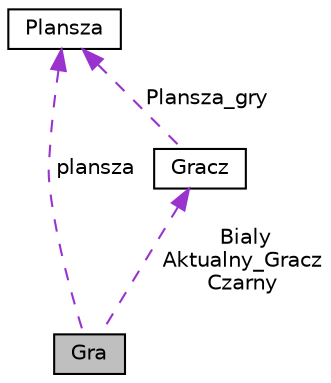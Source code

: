 digraph "Gra"
{
  edge [fontname="Helvetica",fontsize="10",labelfontname="Helvetica",labelfontsize="10"];
  node [fontname="Helvetica",fontsize="10",shape=record];
  Node1 [label="Gra",height=0.2,width=0.4,color="black", fillcolor="grey75", style="filled" fontcolor="black"];
  Node2 -> Node1 [dir="back",color="darkorchid3",fontsize="10",style="dashed",label=" Bialy\nAktualny_Gracz\nCzarny" ,fontname="Helvetica"];
  Node2 [label="Gracz",height=0.2,width=0.4,color="black", fillcolor="white", style="filled",URL="$class_gracz.html"];
  Node3 -> Node2 [dir="back",color="darkorchid3",fontsize="10",style="dashed",label=" Plansza_gry" ,fontname="Helvetica"];
  Node3 [label="Plansza",height=0.2,width=0.4,color="black", fillcolor="white", style="filled",URL="$class_plansza.html",tooltip="Plansza."];
  Node3 -> Node1 [dir="back",color="darkorchid3",fontsize="10",style="dashed",label=" plansza" ,fontname="Helvetica"];
}
